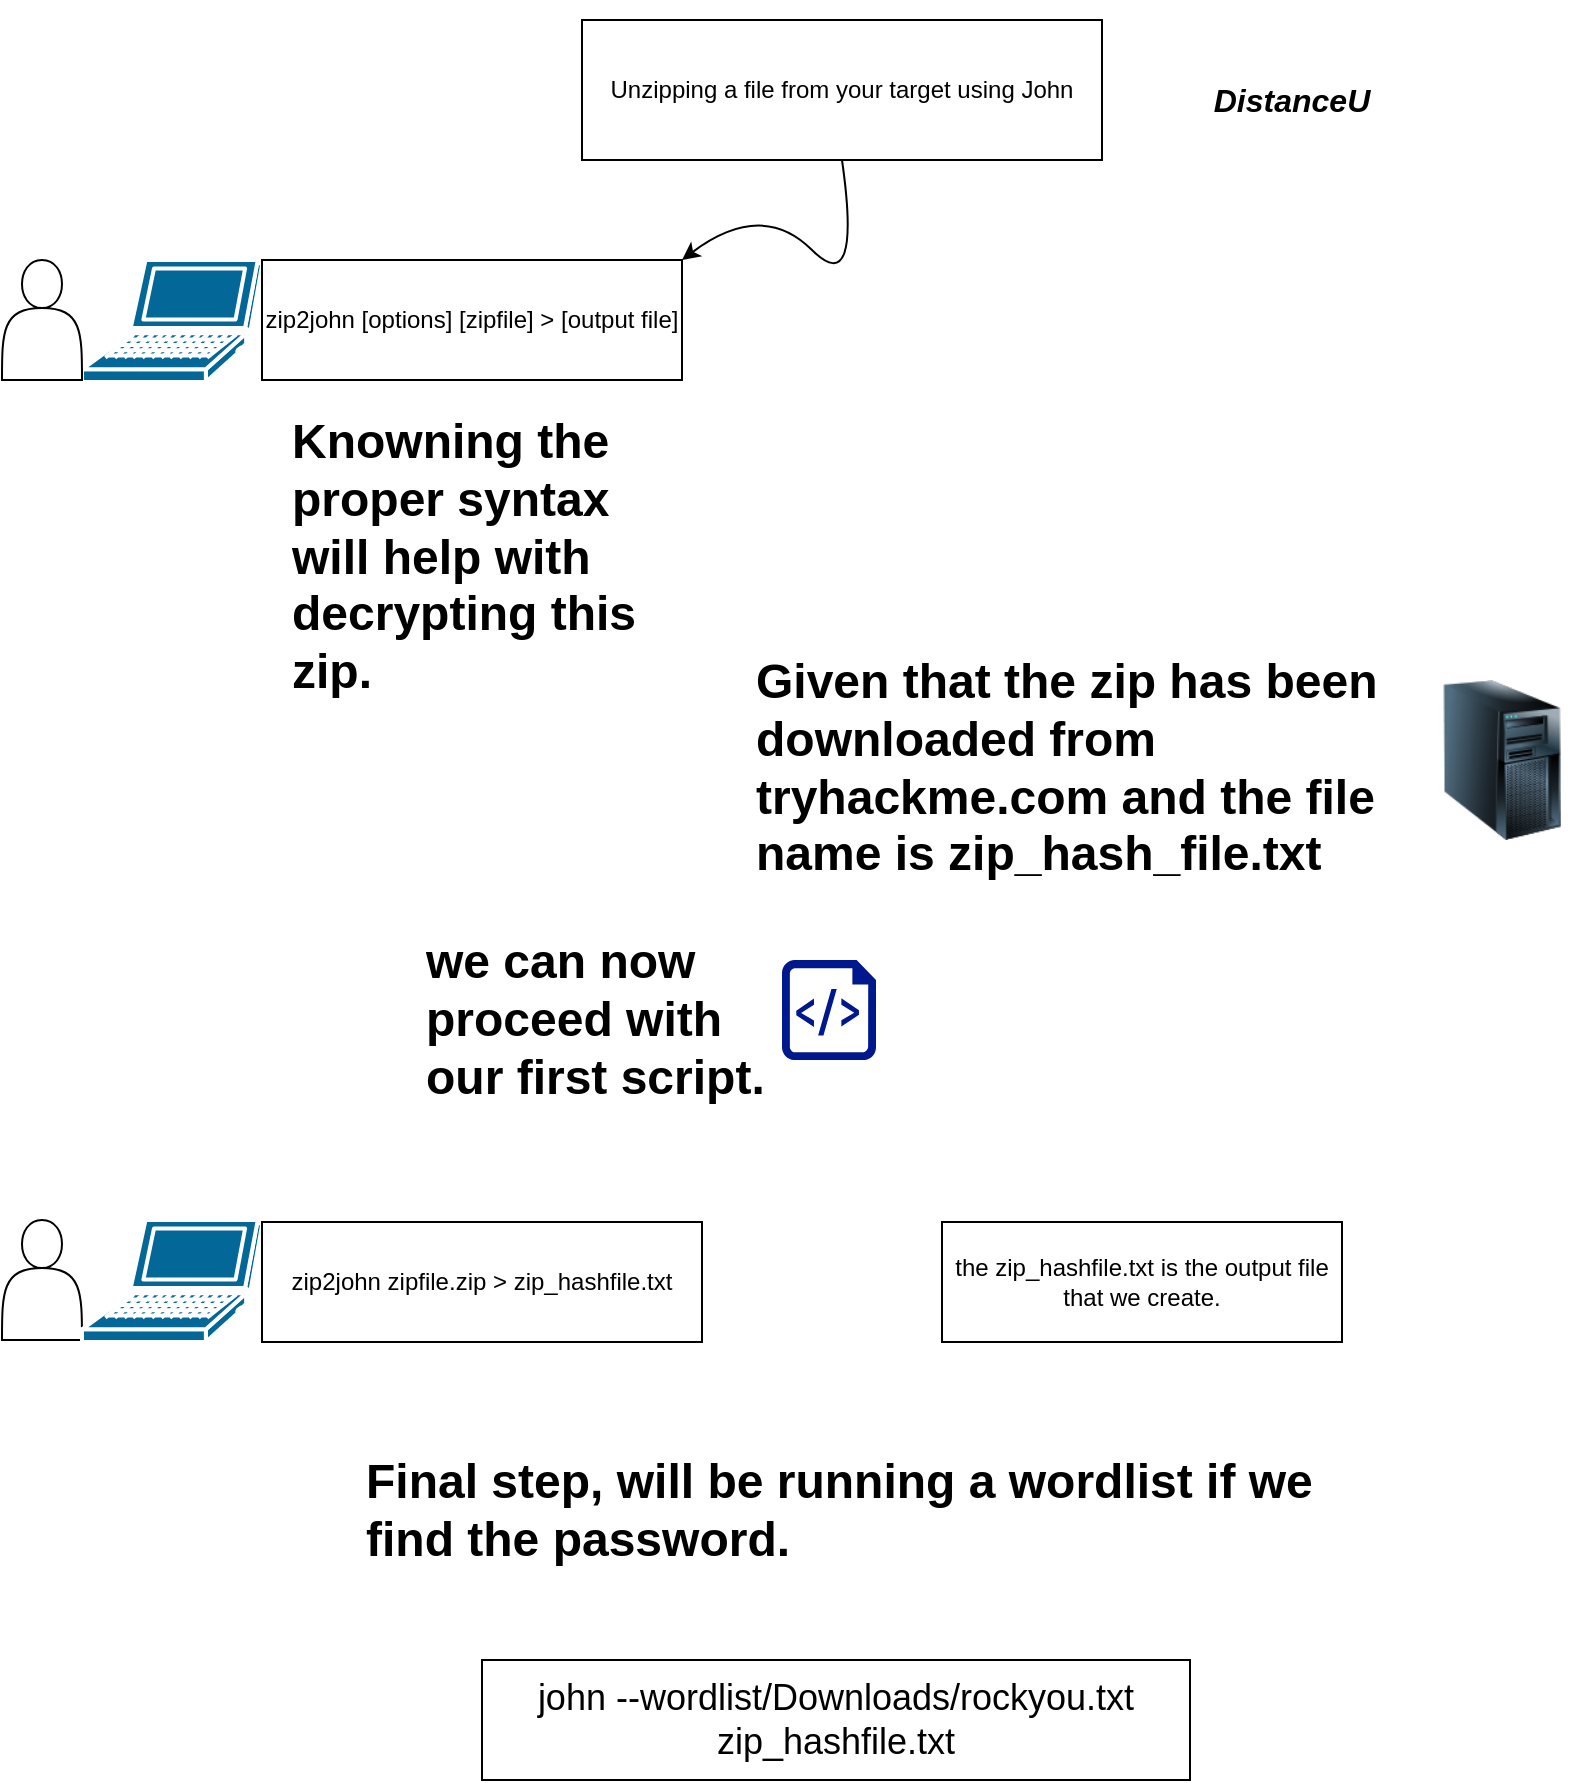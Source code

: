 <mxfile version="24.2.8" type="github">
  <diagram name="Page-1" id="yiD5ykfXl2DpbC-ul0TF">
    <mxGraphModel dx="1386" dy="779" grid="1" gridSize="10" guides="1" tooltips="1" connect="1" arrows="1" fold="1" page="1" pageScale="1" pageWidth="850" pageHeight="1100" math="0" shadow="0">
      <root>
        <mxCell id="0" />
        <mxCell id="1" parent="0" />
        <mxCell id="X1XuAKR4XZBpJeXrJkQW-1" value="" style="shape=mxgraph.cisco.computers_and_peripherals.laptop;html=1;pointerEvents=1;dashed=0;fillColor=#036897;strokeColor=#ffffff;strokeWidth=2;verticalLabelPosition=bottom;verticalAlign=top;align=center;outlineConnect=0;" parent="1" vertex="1">
          <mxGeometry x="90" y="130" width="90" height="61" as="geometry" />
        </mxCell>
        <mxCell id="X1XuAKR4XZBpJeXrJkQW-3" value="zip2john [options] [zipfile] &amp;gt; [output file]" style="rounded=0;whiteSpace=wrap;html=1;" parent="1" vertex="1">
          <mxGeometry x="180" y="130" width="210" height="60" as="geometry" />
        </mxCell>
        <mxCell id="X1XuAKR4XZBpJeXrJkQW-4" value="Unzipping a file from your target using John" style="rounded=0;whiteSpace=wrap;html=1;" parent="1" vertex="1">
          <mxGeometry x="340" y="10" width="260" height="70" as="geometry" />
        </mxCell>
        <mxCell id="X1XuAKR4XZBpJeXrJkQW-6" value="&lt;h1 style=&quot;margin-top: 0px;&quot;&gt;Knowning the proper syntax will help with decrypting this zip.&lt;/h1&gt;" style="text;html=1;whiteSpace=wrap;overflow=hidden;rounded=0;" parent="1" vertex="1">
          <mxGeometry x="192.5" y="200" width="185" height="150" as="geometry" />
        </mxCell>
        <mxCell id="MoNxBiwiVgQM_DwHG6jl-1" value="&lt;h1 style=&quot;margin-top: 0px;&quot;&gt;Given that the zip has been downloaded from tryhackme.com and the file name is zip_hash_file.txt&lt;/h1&gt;" style="text;html=1;whiteSpace=wrap;overflow=hidden;rounded=0;" vertex="1" parent="1">
          <mxGeometry x="425" y="320" width="335" height="120" as="geometry" />
        </mxCell>
        <mxCell id="MoNxBiwiVgQM_DwHG6jl-2" value="&lt;h1 style=&quot;margin-top: 0px;&quot;&gt;we can now proceed with our first script.&lt;/h1&gt;" style="text;html=1;whiteSpace=wrap;overflow=hidden;rounded=0;" vertex="1" parent="1">
          <mxGeometry x="260" y="460" width="180" height="120" as="geometry" />
        </mxCell>
        <mxCell id="MoNxBiwiVgQM_DwHG6jl-3" value="" style="image;html=1;image=img/lib/clip_art/computers/Server_Tower_128x128.png" vertex="1" parent="1">
          <mxGeometry x="760" y="340" width="80" height="80" as="geometry" />
        </mxCell>
        <mxCell id="MoNxBiwiVgQM_DwHG6jl-4" value="" style="sketch=0;aspect=fixed;pointerEvents=1;shadow=0;dashed=0;html=1;strokeColor=none;labelPosition=center;verticalLabelPosition=bottom;verticalAlign=top;align=center;fillColor=#00188D;shape=mxgraph.azure.script_file" vertex="1" parent="1">
          <mxGeometry x="440" y="480" width="47" height="50" as="geometry" />
        </mxCell>
        <mxCell id="MoNxBiwiVgQM_DwHG6jl-5" value="" style="shape=actor;whiteSpace=wrap;html=1;" vertex="1" parent="1">
          <mxGeometry x="50" y="130" width="40" height="60" as="geometry" />
        </mxCell>
        <mxCell id="MoNxBiwiVgQM_DwHG6jl-6" value="" style="shape=actor;whiteSpace=wrap;html=1;" vertex="1" parent="1">
          <mxGeometry x="50" y="610" width="40" height="60" as="geometry" />
        </mxCell>
        <mxCell id="MoNxBiwiVgQM_DwHG6jl-7" value="" style="shape=mxgraph.cisco.computers_and_peripherals.laptop;html=1;pointerEvents=1;dashed=0;fillColor=#036897;strokeColor=#ffffff;strokeWidth=2;verticalLabelPosition=bottom;verticalAlign=top;align=center;outlineConnect=0;" vertex="1" parent="1">
          <mxGeometry x="90" y="610" width="90" height="61" as="geometry" />
        </mxCell>
        <mxCell id="MoNxBiwiVgQM_DwHG6jl-8" value="zip2john zipfile.zip &amp;gt; zip_hashfile.txt" style="rounded=0;whiteSpace=wrap;html=1;" vertex="1" parent="1">
          <mxGeometry x="180" y="611" width="220" height="60" as="geometry" />
        </mxCell>
        <mxCell id="MoNxBiwiVgQM_DwHG6jl-11" value="the zip_hashfile.txt is the output file that we create." style="rounded=0;whiteSpace=wrap;html=1;" vertex="1" parent="1">
          <mxGeometry x="520" y="611" width="200" height="60" as="geometry" />
        </mxCell>
        <mxCell id="MoNxBiwiVgQM_DwHG6jl-12" value="&lt;h1 style=&quot;margin-top: 0px;&quot;&gt;Final step, will be running a wordlist if we find the password.&lt;/h1&gt;" style="text;html=1;whiteSpace=wrap;overflow=hidden;rounded=0;" vertex="1" parent="1">
          <mxGeometry x="230" y="720" width="490" height="120" as="geometry" />
        </mxCell>
        <mxCell id="MoNxBiwiVgQM_DwHG6jl-13" value="john --wordlist/Downloads/rockyou.txt zip_hashfile.txt" style="rounded=0;whiteSpace=wrap;html=1;fontSize=18;" vertex="1" parent="1">
          <mxGeometry x="290" y="830" width="354" height="60" as="geometry" />
        </mxCell>
        <mxCell id="MoNxBiwiVgQM_DwHG6jl-14" value="&lt;font style=&quot;font-size: 16px;&quot;&gt;DistanceU&lt;/font&gt;" style="text;html=1;align=center;verticalAlign=middle;whiteSpace=wrap;rounded=0;fontStyle=3" vertex="1" parent="1">
          <mxGeometry x="600" width="190" height="100" as="geometry" />
        </mxCell>
        <mxCell id="MoNxBiwiVgQM_DwHG6jl-17" value="" style="curved=1;endArrow=classic;html=1;rounded=0;" edge="1" parent="1">
          <mxGeometry width="50" height="50" relative="1" as="geometry">
            <mxPoint x="470" y="80" as="sourcePoint" />
            <mxPoint x="390" y="130" as="targetPoint" />
            <Array as="points">
              <mxPoint x="480" y="150" />
              <mxPoint x="430" y="100" />
            </Array>
          </mxGeometry>
        </mxCell>
      </root>
    </mxGraphModel>
  </diagram>
</mxfile>
